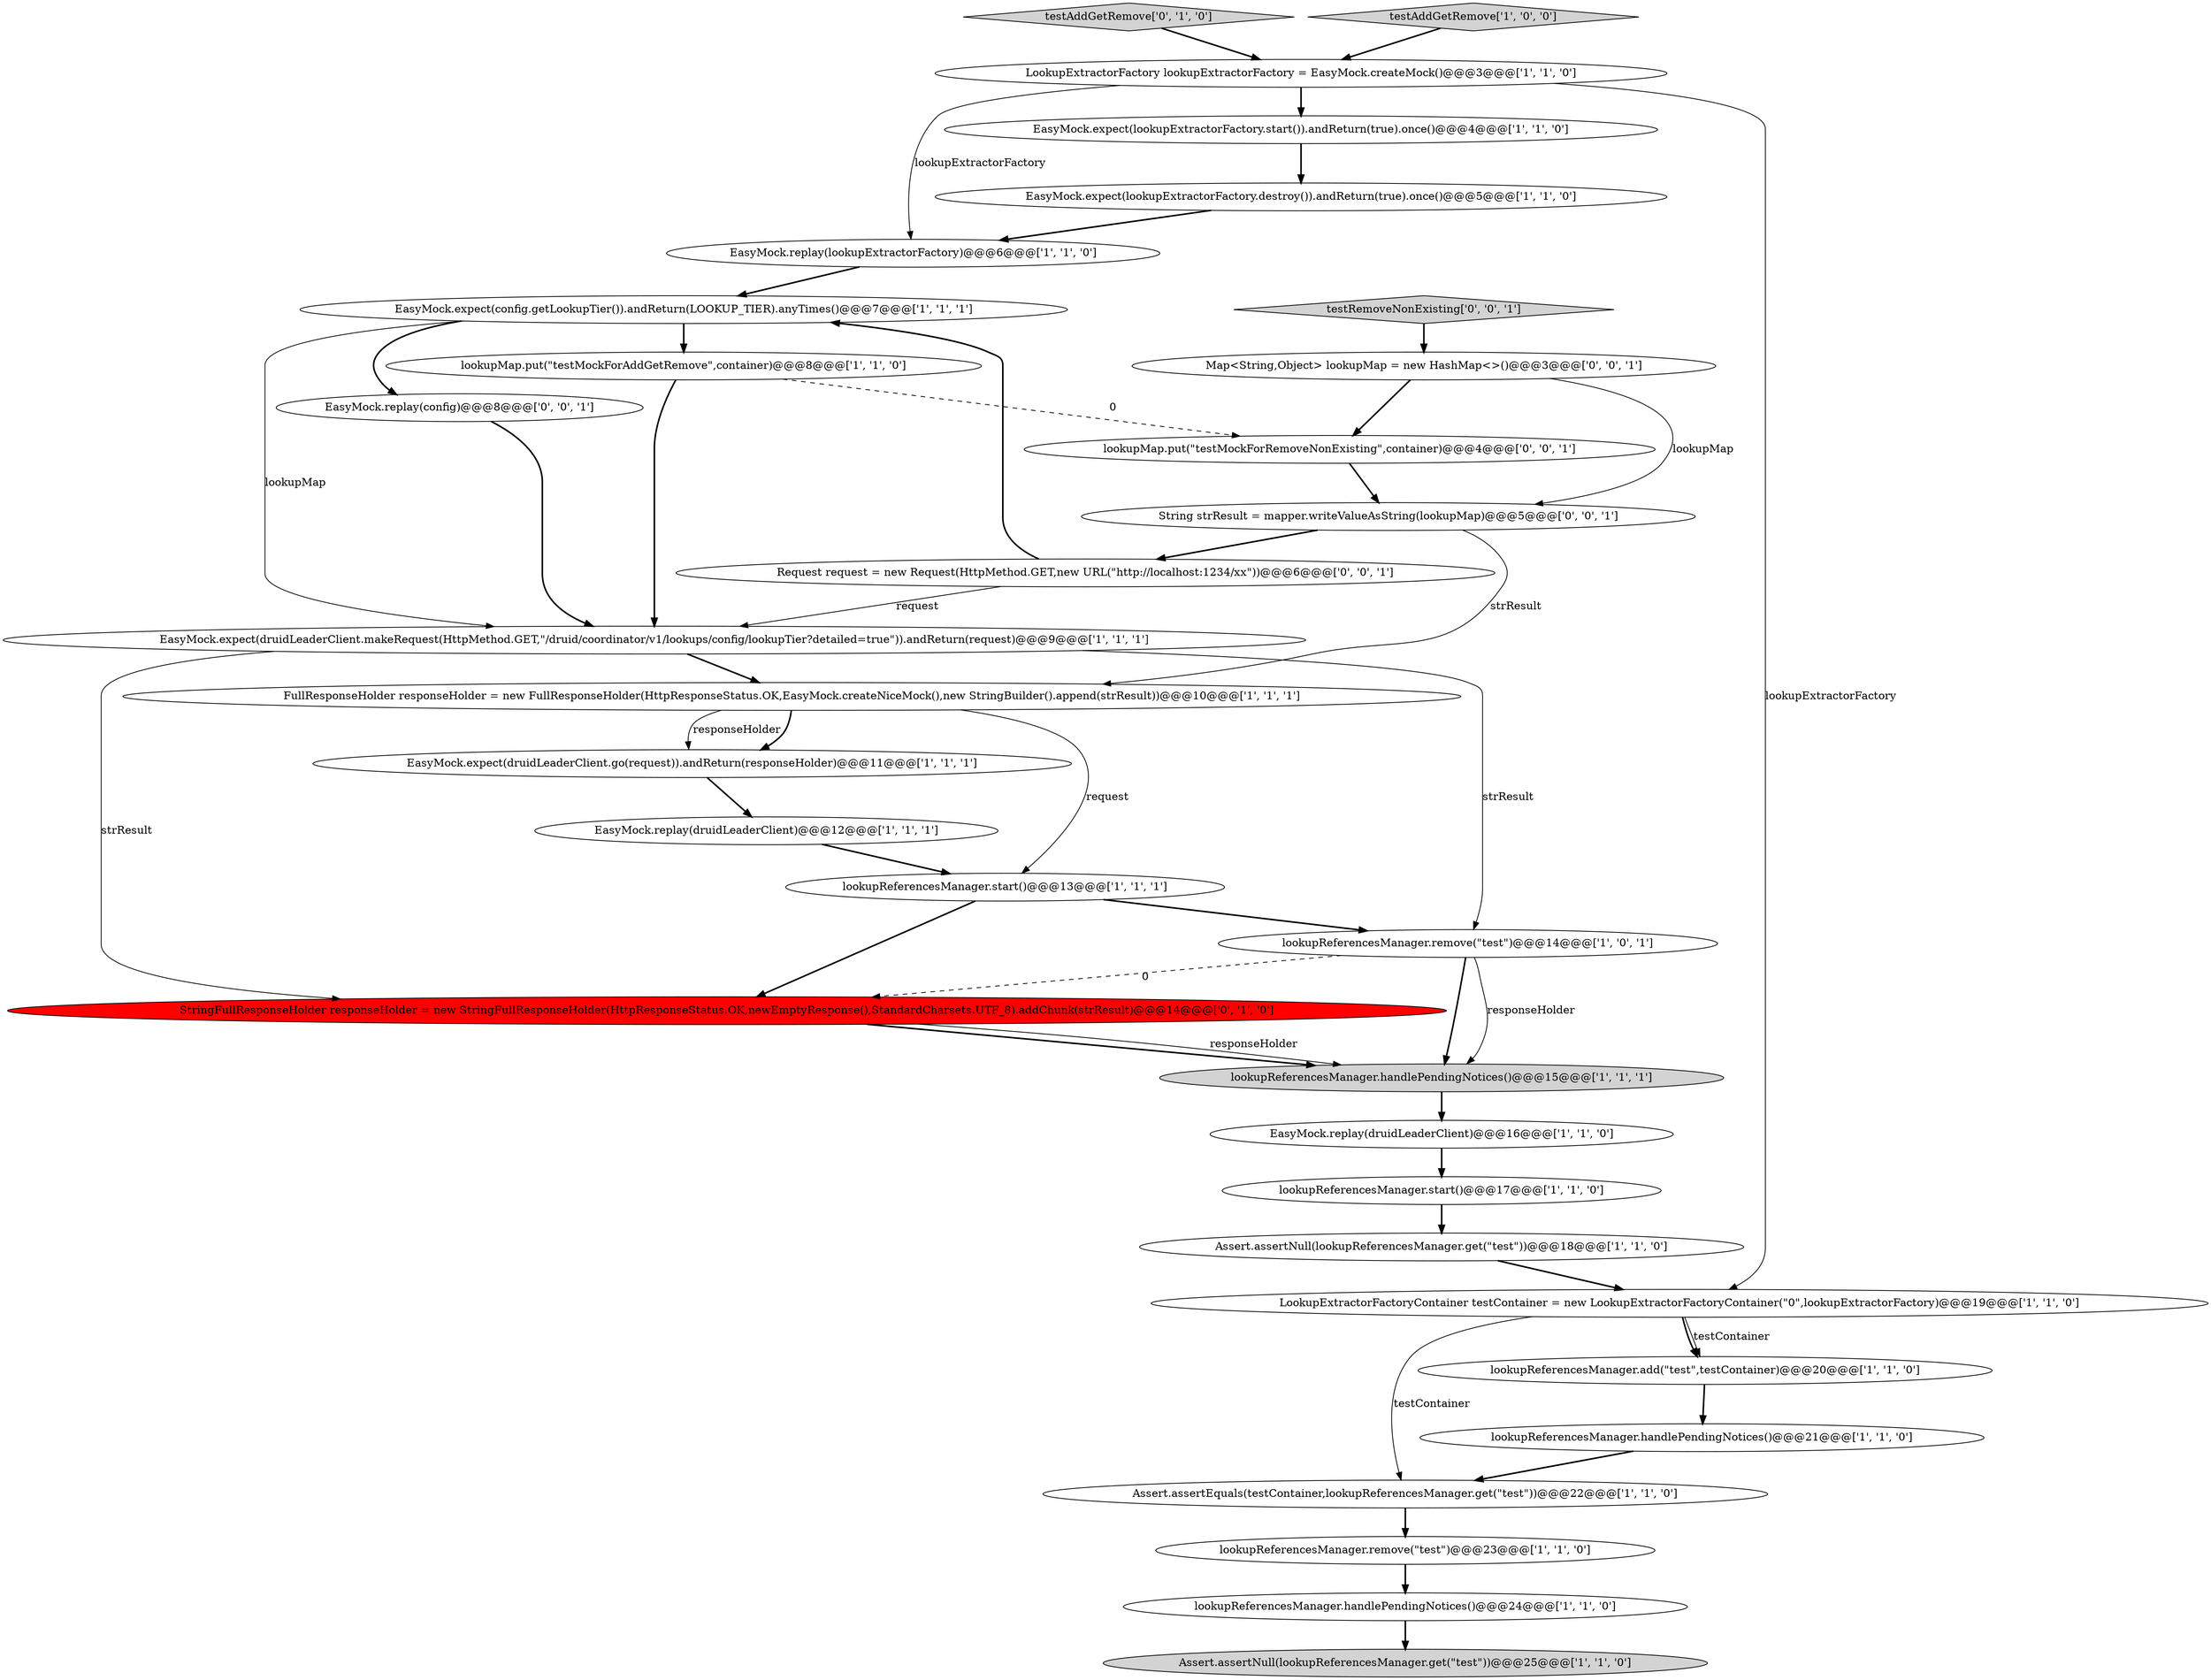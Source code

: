 digraph {
10 [style = filled, label = "EasyMock.replay(druidLeaderClient)@@@16@@@['1', '1', '0']", fillcolor = white, shape = ellipse image = "AAA0AAABBB1BBB"];
23 [style = filled, label = "lookupReferencesManager.start()@@@13@@@['1', '1', '1']", fillcolor = white, shape = ellipse image = "AAA0AAABBB1BBB"];
30 [style = filled, label = "lookupMap.put(\"testMockForRemoveNonExisting\",container)@@@4@@@['0', '0', '1']", fillcolor = white, shape = ellipse image = "AAA0AAABBB3BBB"];
31 [style = filled, label = "Request request = new Request(HttpMethod.GET,new URL(\"http://localhost:1234/xx\"))@@@6@@@['0', '0', '1']", fillcolor = white, shape = ellipse image = "AAA0AAABBB3BBB"];
11 [style = filled, label = "Assert.assertNull(lookupReferencesManager.get(\"test\"))@@@18@@@['1', '1', '0']", fillcolor = white, shape = ellipse image = "AAA0AAABBB1BBB"];
27 [style = filled, label = "String strResult = mapper.writeValueAsString(lookupMap)@@@5@@@['0', '0', '1']", fillcolor = white, shape = ellipse image = "AAA0AAABBB3BBB"];
8 [style = filled, label = "LookupExtractorFactoryContainer testContainer = new LookupExtractorFactoryContainer(\"0\",lookupExtractorFactory)@@@19@@@['1', '1', '0']", fillcolor = white, shape = ellipse image = "AAA0AAABBB1BBB"];
20 [style = filled, label = "EasyMock.expect(druidLeaderClient.go(request)).andReturn(responseHolder)@@@11@@@['1', '1', '1']", fillcolor = white, shape = ellipse image = "AAA0AAABBB1BBB"];
24 [style = filled, label = "StringFullResponseHolder responseHolder = new StringFullResponseHolder(HttpResponseStatus.OK,newEmptyResponse(),StandardCharsets.UTF_8).addChunk(strResult)@@@14@@@['0', '1', '0']", fillcolor = red, shape = ellipse image = "AAA1AAABBB2BBB"];
16 [style = filled, label = "EasyMock.expect(lookupExtractorFactory.destroy()).andReturn(true).once()@@@5@@@['1', '1', '0']", fillcolor = white, shape = ellipse image = "AAA0AAABBB1BBB"];
4 [style = filled, label = "lookupReferencesManager.remove(\"test\")@@@14@@@['1', '0', '1']", fillcolor = white, shape = ellipse image = "AAA0AAABBB1BBB"];
29 [style = filled, label = "testRemoveNonExisting['0', '0', '1']", fillcolor = lightgray, shape = diamond image = "AAA0AAABBB3BBB"];
12 [style = filled, label = "lookupReferencesManager.start()@@@17@@@['1', '1', '0']", fillcolor = white, shape = ellipse image = "AAA0AAABBB1BBB"];
26 [style = filled, label = "Map<String,Object> lookupMap = new HashMap<>()@@@3@@@['0', '0', '1']", fillcolor = white, shape = ellipse image = "AAA0AAABBB3BBB"];
15 [style = filled, label = "EasyMock.expect(druidLeaderClient.makeRequest(HttpMethod.GET,\"/druid/coordinator/v1/lookups/config/lookupTier?detailed=true\")).andReturn(request)@@@9@@@['1', '1', '1']", fillcolor = white, shape = ellipse image = "AAA0AAABBB1BBB"];
25 [style = filled, label = "testAddGetRemove['0', '1', '0']", fillcolor = lightgray, shape = diamond image = "AAA0AAABBB2BBB"];
5 [style = filled, label = "lookupReferencesManager.remove(\"test\")@@@23@@@['1', '1', '0']", fillcolor = white, shape = ellipse image = "AAA0AAABBB1BBB"];
0 [style = filled, label = "lookupReferencesManager.handlePendingNotices()@@@15@@@['1', '1', '1']", fillcolor = lightgray, shape = ellipse image = "AAA0AAABBB1BBB"];
18 [style = filled, label = "lookupReferencesManager.handlePendingNotices()@@@21@@@['1', '1', '0']", fillcolor = white, shape = ellipse image = "AAA0AAABBB1BBB"];
1 [style = filled, label = "lookupReferencesManager.handlePendingNotices()@@@24@@@['1', '1', '0']", fillcolor = white, shape = ellipse image = "AAA0AAABBB1BBB"];
2 [style = filled, label = "LookupExtractorFactory lookupExtractorFactory = EasyMock.createMock()@@@3@@@['1', '1', '0']", fillcolor = white, shape = ellipse image = "AAA0AAABBB1BBB"];
3 [style = filled, label = "EasyMock.replay(lookupExtractorFactory)@@@6@@@['1', '1', '0']", fillcolor = white, shape = ellipse image = "AAA0AAABBB1BBB"];
6 [style = filled, label = "Assert.assertNull(lookupReferencesManager.get(\"test\"))@@@25@@@['1', '1', '0']", fillcolor = lightgray, shape = ellipse image = "AAA0AAABBB1BBB"];
7 [style = filled, label = "Assert.assertEquals(testContainer,lookupReferencesManager.get(\"test\"))@@@22@@@['1', '1', '0']", fillcolor = white, shape = ellipse image = "AAA0AAABBB1BBB"];
14 [style = filled, label = "FullResponseHolder responseHolder = new FullResponseHolder(HttpResponseStatus.OK,EasyMock.createNiceMock(),new StringBuilder().append(strResult))@@@10@@@['1', '1', '1']", fillcolor = white, shape = ellipse image = "AAA0AAABBB1BBB"];
21 [style = filled, label = "testAddGetRemove['1', '0', '0']", fillcolor = lightgray, shape = diamond image = "AAA0AAABBB1BBB"];
17 [style = filled, label = "EasyMock.expect(config.getLookupTier()).andReturn(LOOKUP_TIER).anyTimes()@@@7@@@['1', '1', '1']", fillcolor = white, shape = ellipse image = "AAA0AAABBB1BBB"];
28 [style = filled, label = "EasyMock.replay(config)@@@8@@@['0', '0', '1']", fillcolor = white, shape = ellipse image = "AAA0AAABBB3BBB"];
22 [style = filled, label = "EasyMock.replay(druidLeaderClient)@@@12@@@['1', '1', '1']", fillcolor = white, shape = ellipse image = "AAA0AAABBB1BBB"];
19 [style = filled, label = "EasyMock.expect(lookupExtractorFactory.start()).andReturn(true).once()@@@4@@@['1', '1', '0']", fillcolor = white, shape = ellipse image = "AAA0AAABBB1BBB"];
9 [style = filled, label = "lookupReferencesManager.add(\"test\",testContainer)@@@20@@@['1', '1', '0']", fillcolor = white, shape = ellipse image = "AAA0AAABBB1BBB"];
13 [style = filled, label = "lookupMap.put(\"testMockForAddGetRemove\",container)@@@8@@@['1', '1', '0']", fillcolor = white, shape = ellipse image = "AAA0AAABBB1BBB"];
16->3 [style = bold, label=""];
2->19 [style = bold, label=""];
17->15 [style = solid, label="lookupMap"];
28->15 [style = bold, label=""];
15->14 [style = bold, label=""];
8->9 [style = solid, label="testContainer"];
27->14 [style = solid, label="strResult"];
24->0 [style = bold, label=""];
30->27 [style = bold, label=""];
12->11 [style = bold, label=""];
23->4 [style = bold, label=""];
27->31 [style = bold, label=""];
2->8 [style = solid, label="lookupExtractorFactory"];
4->0 [style = solid, label="responseHolder"];
22->23 [style = bold, label=""];
25->2 [style = bold, label=""];
4->0 [style = bold, label=""];
20->22 [style = bold, label=""];
19->16 [style = bold, label=""];
21->2 [style = bold, label=""];
26->30 [style = bold, label=""];
29->26 [style = bold, label=""];
15->4 [style = solid, label="strResult"];
5->1 [style = bold, label=""];
15->24 [style = solid, label="strResult"];
0->10 [style = bold, label=""];
7->5 [style = bold, label=""];
1->6 [style = bold, label=""];
23->24 [style = bold, label=""];
9->18 [style = bold, label=""];
17->28 [style = bold, label=""];
10->12 [style = bold, label=""];
24->0 [style = solid, label="responseHolder"];
8->9 [style = bold, label=""];
3->17 [style = bold, label=""];
11->8 [style = bold, label=""];
31->15 [style = solid, label="request"];
17->13 [style = bold, label=""];
13->15 [style = bold, label=""];
31->17 [style = bold, label=""];
14->20 [style = solid, label="responseHolder"];
18->7 [style = bold, label=""];
4->24 [style = dashed, label="0"];
13->30 [style = dashed, label="0"];
8->7 [style = solid, label="testContainer"];
26->27 [style = solid, label="lookupMap"];
14->20 [style = bold, label=""];
14->23 [style = solid, label="request"];
2->3 [style = solid, label="lookupExtractorFactory"];
}
